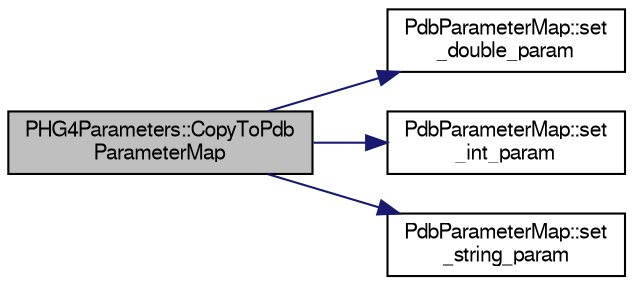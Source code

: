 digraph "PHG4Parameters::CopyToPdbParameterMap"
{
  bgcolor="transparent";
  edge [fontname="FreeSans",fontsize="10",labelfontname="FreeSans",labelfontsize="10"];
  node [fontname="FreeSans",fontsize="10",shape=record];
  rankdir="LR";
  Node1 [label="PHG4Parameters::CopyToPdb\lParameterMap",height=0.2,width=0.4,color="black", fillcolor="grey75", style="filled" fontcolor="black"];
  Node1 -> Node2 [color="midnightblue",fontsize="10",style="solid",fontname="FreeSans"];
  Node2 [label="PdbParameterMap::set\l_double_param",height=0.2,width=0.4,color="black",URL="$d8/d21/classPdbParameterMap.html#a8ad4dc22c7352f3a20558f177f3aabc1"];
  Node1 -> Node3 [color="midnightblue",fontsize="10",style="solid",fontname="FreeSans"];
  Node3 [label="PdbParameterMap::set\l_int_param",height=0.2,width=0.4,color="black",URL="$d8/d21/classPdbParameterMap.html#aa47d7a23c66ee4fc4bcedca941892f72"];
  Node1 -> Node4 [color="midnightblue",fontsize="10",style="solid",fontname="FreeSans"];
  Node4 [label="PdbParameterMap::set\l_string_param",height=0.2,width=0.4,color="black",URL="$d8/d21/classPdbParameterMap.html#adda244f2d8e7c3020f6dc8a0cffcbf97"];
}
